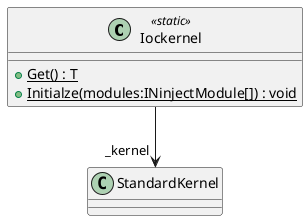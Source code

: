 @startuml
class Iockernel <<static>> {
    + {static} Get() : T
    + {static} Initialze(modules:INinjectModule[]) : void
}
Iockernel --> "_kernel" StandardKernel
@enduml
